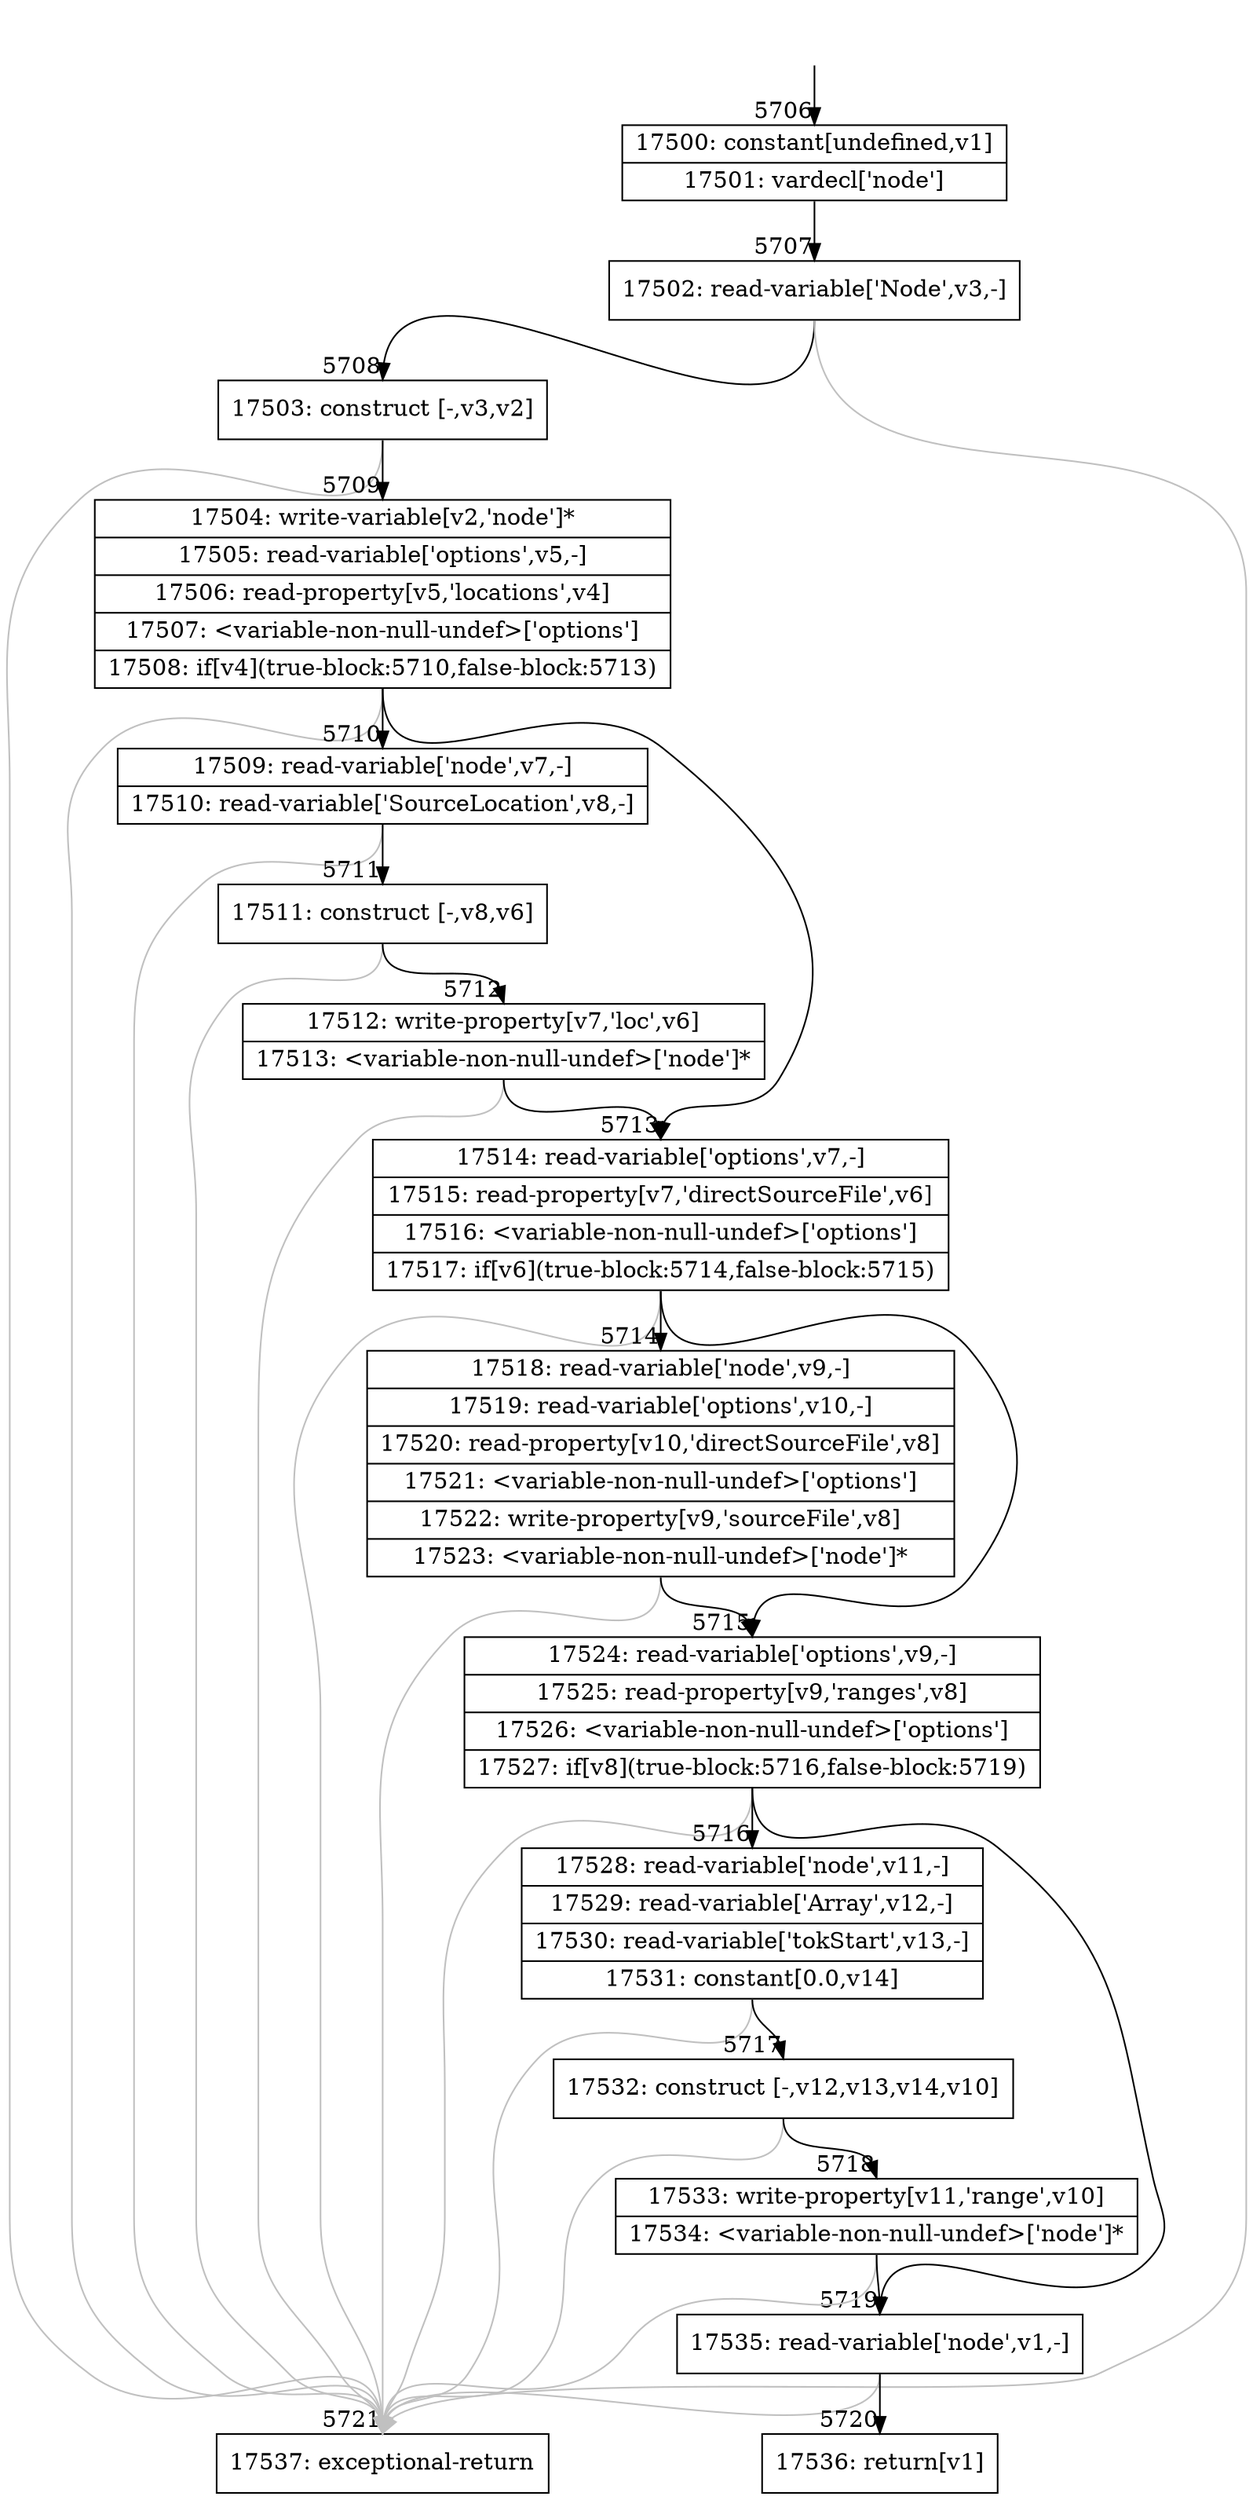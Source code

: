 digraph {
rankdir="TD"
BB_entry332[shape=none,label=""];
BB_entry332 -> BB5706 [tailport=s, headport=n, headlabel="    5706"]
BB5706 [shape=record label="{17500: constant[undefined,v1]|17501: vardecl['node']}" ] 
BB5706 -> BB5707 [tailport=s, headport=n, headlabel="      5707"]
BB5707 [shape=record label="{17502: read-variable['Node',v3,-]}" ] 
BB5707 -> BB5708 [tailport=s, headport=n, headlabel="      5708"]
BB5707 -> BB5721 [tailport=s, headport=n, color=gray, headlabel="      5721"]
BB5708 [shape=record label="{17503: construct [-,v3,v2]}" ] 
BB5708 -> BB5709 [tailport=s, headport=n, headlabel="      5709"]
BB5708 -> BB5721 [tailport=s, headport=n, color=gray]
BB5709 [shape=record label="{17504: write-variable[v2,'node']*|17505: read-variable['options',v5,-]|17506: read-property[v5,'locations',v4]|17507: \<variable-non-null-undef\>['options']|17508: if[v4](true-block:5710,false-block:5713)}" ] 
BB5709 -> BB5710 [tailport=s, headport=n, headlabel="      5710"]
BB5709 -> BB5713 [tailport=s, headport=n, headlabel="      5713"]
BB5709 -> BB5721 [tailport=s, headport=n, color=gray]
BB5710 [shape=record label="{17509: read-variable['node',v7,-]|17510: read-variable['SourceLocation',v8,-]}" ] 
BB5710 -> BB5711 [tailport=s, headport=n, headlabel="      5711"]
BB5710 -> BB5721 [tailport=s, headport=n, color=gray]
BB5711 [shape=record label="{17511: construct [-,v8,v6]}" ] 
BB5711 -> BB5712 [tailport=s, headport=n, headlabel="      5712"]
BB5711 -> BB5721 [tailport=s, headport=n, color=gray]
BB5712 [shape=record label="{17512: write-property[v7,'loc',v6]|17513: \<variable-non-null-undef\>['node']*}" ] 
BB5712 -> BB5713 [tailport=s, headport=n]
BB5712 -> BB5721 [tailport=s, headport=n, color=gray]
BB5713 [shape=record label="{17514: read-variable['options',v7,-]|17515: read-property[v7,'directSourceFile',v6]|17516: \<variable-non-null-undef\>['options']|17517: if[v6](true-block:5714,false-block:5715)}" ] 
BB5713 -> BB5714 [tailport=s, headport=n, headlabel="      5714"]
BB5713 -> BB5715 [tailport=s, headport=n, headlabel="      5715"]
BB5713 -> BB5721 [tailport=s, headport=n, color=gray]
BB5714 [shape=record label="{17518: read-variable['node',v9,-]|17519: read-variable['options',v10,-]|17520: read-property[v10,'directSourceFile',v8]|17521: \<variable-non-null-undef\>['options']|17522: write-property[v9,'sourceFile',v8]|17523: \<variable-non-null-undef\>['node']*}" ] 
BB5714 -> BB5715 [tailport=s, headport=n]
BB5714 -> BB5721 [tailport=s, headport=n, color=gray]
BB5715 [shape=record label="{17524: read-variable['options',v9,-]|17525: read-property[v9,'ranges',v8]|17526: \<variable-non-null-undef\>['options']|17527: if[v8](true-block:5716,false-block:5719)}" ] 
BB5715 -> BB5716 [tailport=s, headport=n, headlabel="      5716"]
BB5715 -> BB5719 [tailport=s, headport=n, headlabel="      5719"]
BB5715 -> BB5721 [tailport=s, headport=n, color=gray]
BB5716 [shape=record label="{17528: read-variable['node',v11,-]|17529: read-variable['Array',v12,-]|17530: read-variable['tokStart',v13,-]|17531: constant[0.0,v14]}" ] 
BB5716 -> BB5717 [tailport=s, headport=n, headlabel="      5717"]
BB5716 -> BB5721 [tailport=s, headport=n, color=gray]
BB5717 [shape=record label="{17532: construct [-,v12,v13,v14,v10]}" ] 
BB5717 -> BB5718 [tailport=s, headport=n, headlabel="      5718"]
BB5717 -> BB5721 [tailport=s, headport=n, color=gray]
BB5718 [shape=record label="{17533: write-property[v11,'range',v10]|17534: \<variable-non-null-undef\>['node']*}" ] 
BB5718 -> BB5719 [tailport=s, headport=n]
BB5718 -> BB5721 [tailport=s, headport=n, color=gray]
BB5719 [shape=record label="{17535: read-variable['node',v1,-]}" ] 
BB5719 -> BB5720 [tailport=s, headport=n, headlabel="      5720"]
BB5719 -> BB5721 [tailport=s, headport=n, color=gray]
BB5720 [shape=record label="{17536: return[v1]}" ] 
BB5721 [shape=record label="{17537: exceptional-return}" ] 
//#$~ 5764
}
